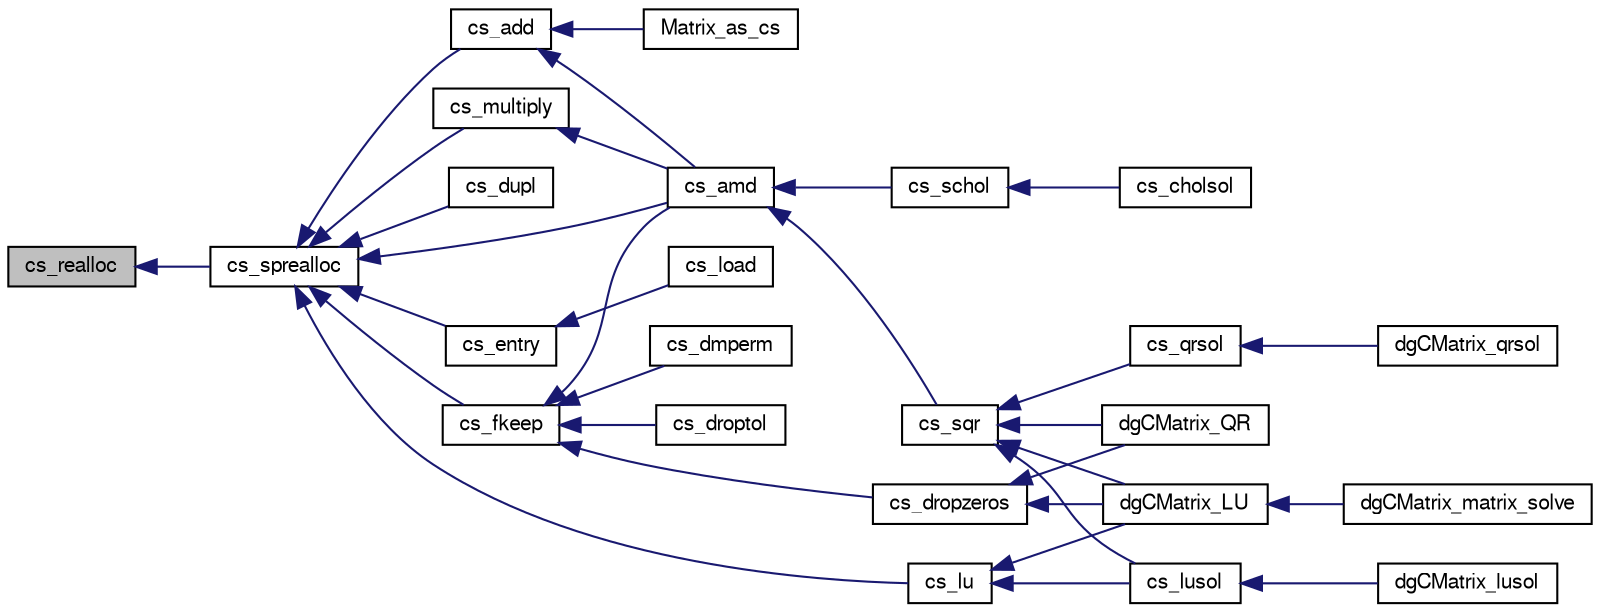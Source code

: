 digraph G
{
  edge [fontname="FreeSans",fontsize=10,labelfontname="FreeSans",labelfontsize=10];
  node [fontname="FreeSans",fontsize=10,shape=record];
  rankdir=LR;
  Node1 [label="cs_realloc",height=0.2,width=0.4,color="black", fillcolor="grey75", style="filled" fontcolor="black"];
  Node1 -> Node2 [dir=back,color="midnightblue",fontsize=10,style="solid",fontname="FreeSans"];
  Node2 [label="cs_sprealloc",height=0.2,width=0.4,color="black", fillcolor="white", style="filled",URL="$cs_8h.html#5a9bc4224732ce1cedc50119afc687c1"];
  Node2 -> Node3 [dir=back,color="midnightblue",fontsize=10,style="solid",fontname="FreeSans"];
  Node3 [label="cs_add",height=0.2,width=0.4,color="black", fillcolor="white", style="filled",URL="$cs_8h.html#12000fbd0b9198d3852978cca8386afe"];
  Node3 -> Node4 [dir=back,color="midnightblue",fontsize=10,style="solid",fontname="FreeSans"];
  Node4 [label="cs_amd",height=0.2,width=0.4,color="black", fillcolor="white", style="filled",URL="$cs_8h.html#633a0b0214f3ee86a27adf6ee6dea640"];
  Node4 -> Node5 [dir=back,color="midnightblue",fontsize=10,style="solid",fontname="FreeSans"];
  Node5 [label="cs_schol",height=0.2,width=0.4,color="black", fillcolor="white", style="filled",URL="$cs_8h.html#7c5aa6c4fadeba20b904a1c56b4543f5"];
  Node5 -> Node6 [dir=back,color="midnightblue",fontsize=10,style="solid",fontname="FreeSans"];
  Node6 [label="cs_cholsol",height=0.2,width=0.4,color="black", fillcolor="white", style="filled",URL="$cs_8h.html#661c215839fe06dfed360d022188abad"];
  Node4 -> Node7 [dir=back,color="midnightblue",fontsize=10,style="solid",fontname="FreeSans"];
  Node7 [label="cs_sqr",height=0.2,width=0.4,color="black", fillcolor="white", style="filled",URL="$cs_8h.html#31db4da8e996966094f83c7601dc08ff"];
  Node7 -> Node8 [dir=back,color="midnightblue",fontsize=10,style="solid",fontname="FreeSans"];
  Node8 [label="cs_lusol",height=0.2,width=0.4,color="black", fillcolor="white", style="filled",URL="$cs_8h.html#2ecf7b79f04b1f14554e67d3522b0ad4"];
  Node8 -> Node9 [dir=back,color="midnightblue",fontsize=10,style="solid",fontname="FreeSans"];
  Node9 [label="dgCMatrix_lusol",height=0.2,width=0.4,color="black", fillcolor="white", style="filled",URL="$dgCMatrix_8h.html#b39afc804422ac41e7e017dc4637a52a"];
  Node7 -> Node10 [dir=back,color="midnightblue",fontsize=10,style="solid",fontname="FreeSans"];
  Node10 [label="cs_qrsol",height=0.2,width=0.4,color="black", fillcolor="white", style="filled",URL="$cs_8h.html#f1cde25f7d702464291dd2a7e85b4770"];
  Node10 -> Node11 [dir=back,color="midnightblue",fontsize=10,style="solid",fontname="FreeSans"];
  Node11 [label="dgCMatrix_qrsol",height=0.2,width=0.4,color="black", fillcolor="white", style="filled",URL="$dgCMatrix_8h.html#5937063a2f86fc60d92f942eb9425b86"];
  Node7 -> Node12 [dir=back,color="midnightblue",fontsize=10,style="solid",fontname="FreeSans"];
  Node12 [label="dgCMatrix_LU",height=0.2,width=0.4,color="black", fillcolor="white", style="filled",URL="$dgCMatrix_8h.html#fbcd07ccafaa2ee0299b8d1972748a9c"];
  Node12 -> Node13 [dir=back,color="midnightblue",fontsize=10,style="solid",fontname="FreeSans"];
  Node13 [label="dgCMatrix_matrix_solve",height=0.2,width=0.4,color="black", fillcolor="white", style="filled",URL="$dgCMatrix_8h.html#eae674c1f247043d2e34fe45d4239769"];
  Node7 -> Node14 [dir=back,color="midnightblue",fontsize=10,style="solid",fontname="FreeSans"];
  Node14 [label="dgCMatrix_QR",height=0.2,width=0.4,color="black", fillcolor="white", style="filled",URL="$dgCMatrix_8h.html#2d37aad3c93e57b6dbafbf8a337273e8"];
  Node3 -> Node15 [dir=back,color="midnightblue",fontsize=10,style="solid",fontname="FreeSans"];
  Node15 [label="Matrix_as_cs",height=0.2,width=0.4,color="black", fillcolor="white", style="filled",URL="$cs__utils_8c.html#e015ca3e4a6c1b3a7265208ab035a1c7",tooltip="Create a cs object with the contents of x."];
  Node2 -> Node4 [dir=back,color="midnightblue",fontsize=10,style="solid",fontname="FreeSans"];
  Node2 -> Node16 [dir=back,color="midnightblue",fontsize=10,style="solid",fontname="FreeSans"];
  Node16 [label="cs_dupl",height=0.2,width=0.4,color="black", fillcolor="white", style="filled",URL="$cs_8h.html#83dc83954d821b748c3ba9fea1f6b5ca"];
  Node2 -> Node17 [dir=back,color="midnightblue",fontsize=10,style="solid",fontname="FreeSans"];
  Node17 [label="cs_entry",height=0.2,width=0.4,color="black", fillcolor="white", style="filled",URL="$cs_8h.html#123f77ef9b940089a931a994deb21735"];
  Node17 -> Node18 [dir=back,color="midnightblue",fontsize=10,style="solid",fontname="FreeSans"];
  Node18 [label="cs_load",height=0.2,width=0.4,color="black", fillcolor="white", style="filled",URL="$cs_8h.html#12eb66c4f53e51ee5e03ec0b9f24b368"];
  Node2 -> Node19 [dir=back,color="midnightblue",fontsize=10,style="solid",fontname="FreeSans"];
  Node19 [label="cs_fkeep",height=0.2,width=0.4,color="black", fillcolor="white", style="filled",URL="$cs_8h.html#de63a58ec1758250c64518d817ea3c4c"];
  Node19 -> Node4 [dir=back,color="midnightblue",fontsize=10,style="solid",fontname="FreeSans"];
  Node19 -> Node20 [dir=back,color="midnightblue",fontsize=10,style="solid",fontname="FreeSans"];
  Node20 [label="cs_dmperm",height=0.2,width=0.4,color="black", fillcolor="white", style="filled",URL="$cs_8h.html#e2efa3ed8c8a2931e584b6d39a293e38"];
  Node19 -> Node21 [dir=back,color="midnightblue",fontsize=10,style="solid",fontname="FreeSans"];
  Node21 [label="cs_droptol",height=0.2,width=0.4,color="black", fillcolor="white", style="filled",URL="$cs_8h.html#39d53ef3034685545cda58ae28af6bb5"];
  Node19 -> Node22 [dir=back,color="midnightblue",fontsize=10,style="solid",fontname="FreeSans"];
  Node22 [label="cs_dropzeros",height=0.2,width=0.4,color="black", fillcolor="white", style="filled",URL="$cs_8h.html#50c30e47141ef37dbb4b342e1b4ba924"];
  Node22 -> Node12 [dir=back,color="midnightblue",fontsize=10,style="solid",fontname="FreeSans"];
  Node22 -> Node14 [dir=back,color="midnightblue",fontsize=10,style="solid",fontname="FreeSans"];
  Node2 -> Node23 [dir=back,color="midnightblue",fontsize=10,style="solid",fontname="FreeSans"];
  Node23 [label="cs_lu",height=0.2,width=0.4,color="black", fillcolor="white", style="filled",URL="$cs_8h.html#6a35ad4816f210234a33eed09b19d181"];
  Node23 -> Node8 [dir=back,color="midnightblue",fontsize=10,style="solid",fontname="FreeSans"];
  Node23 -> Node12 [dir=back,color="midnightblue",fontsize=10,style="solid",fontname="FreeSans"];
  Node2 -> Node24 [dir=back,color="midnightblue",fontsize=10,style="solid",fontname="FreeSans"];
  Node24 [label="cs_multiply",height=0.2,width=0.4,color="black", fillcolor="white", style="filled",URL="$cs_8h.html#066e18f8570c820530c73ebc88b30a97"];
  Node24 -> Node4 [dir=back,color="midnightblue",fontsize=10,style="solid",fontname="FreeSans"];
}
